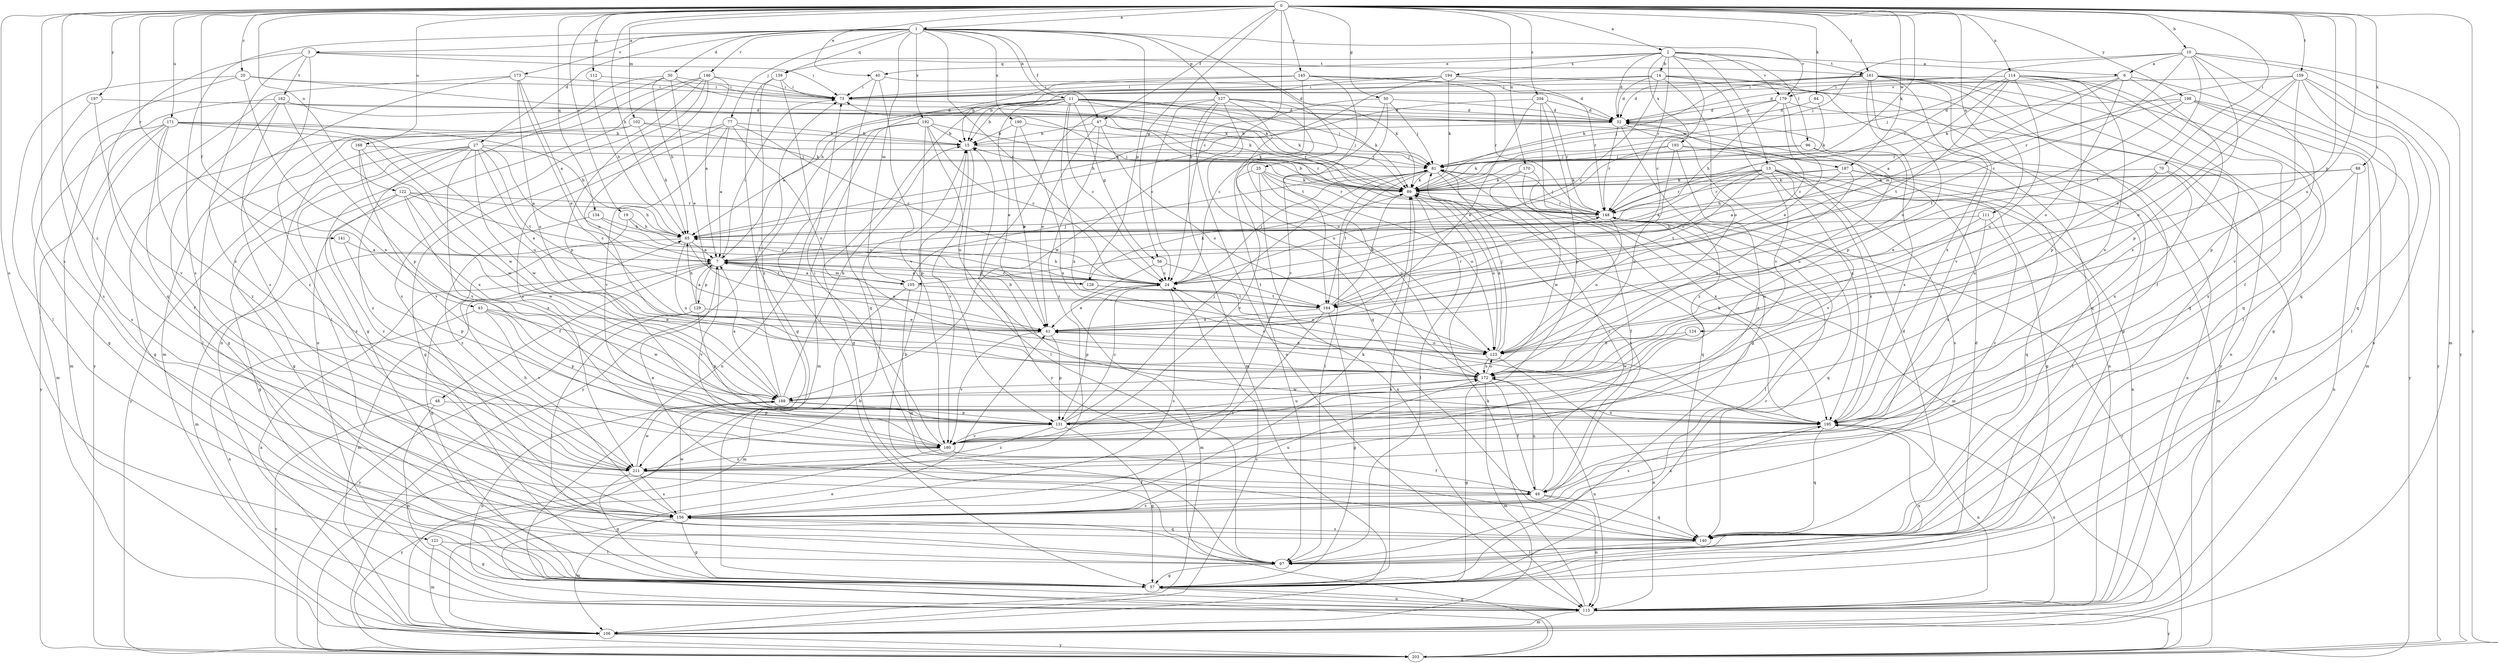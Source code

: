strict digraph  {
0;
1;
2;
3;
6;
7;
10;
11;
13;
14;
15;
19;
20;
24;
25;
27;
30;
32;
40;
41;
43;
47;
48;
49;
50;
56;
57;
65;
70;
73;
77;
81;
84;
88;
89;
96;
97;
102;
105;
106;
111;
112;
114;
115;
121;
122;
123;
124;
127;
128;
129;
131;
134;
139;
140;
141;
145;
146;
148;
156;
159;
161;
162;
164;
168;
170;
171;
172;
173;
179;
180;
187;
188;
190;
192;
193;
194;
195;
197;
198;
203;
204;
211;
0 -> 1  [label=a];
0 -> 2  [label=a];
0 -> 10  [label=b];
0 -> 19  [label=c];
0 -> 20  [label=c];
0 -> 24  [label=c];
0 -> 40  [label=e];
0 -> 43  [label=f];
0 -> 47  [label=f];
0 -> 50  [label=g];
0 -> 56  [label=g];
0 -> 65  [label=h];
0 -> 70  [label=i];
0 -> 84  [label=k];
0 -> 88  [label=k];
0 -> 89  [label=k];
0 -> 102  [label=m];
0 -> 111  [label=n];
0 -> 112  [label=n];
0 -> 114  [label=n];
0 -> 121  [label=o];
0 -> 122  [label=o];
0 -> 124  [label=p];
0 -> 134  [label=q];
0 -> 141  [label=r];
0 -> 145  [label=r];
0 -> 156  [label=s];
0 -> 159  [label=t];
0 -> 161  [label=t];
0 -> 168  [label=u];
0 -> 170  [label=u];
0 -> 171  [label=u];
0 -> 172  [label=u];
0 -> 187  [label=w];
0 -> 197  [label=y];
0 -> 198  [label=y];
0 -> 203  [label=y];
0 -> 204  [label=z];
0 -> 211  [label=z];
1 -> 3  [label=a];
1 -> 11  [label=b];
1 -> 24  [label=c];
1 -> 25  [label=d];
1 -> 27  [label=d];
1 -> 30  [label=d];
1 -> 47  [label=f];
1 -> 77  [label=j];
1 -> 105  [label=m];
1 -> 127  [label=p];
1 -> 128  [label=p];
1 -> 139  [label=q];
1 -> 146  [label=r];
1 -> 156  [label=s];
1 -> 173  [label=v];
1 -> 179  [label=v];
1 -> 190  [label=x];
1 -> 192  [label=x];
2 -> 6  [label=a];
2 -> 13  [label=b];
2 -> 14  [label=b];
2 -> 24  [label=c];
2 -> 32  [label=d];
2 -> 40  [label=e];
2 -> 96  [label=l];
2 -> 139  [label=q];
2 -> 148  [label=r];
2 -> 161  [label=t];
2 -> 179  [label=v];
2 -> 193  [label=x];
2 -> 194  [label=x];
3 -> 73  [label=i];
3 -> 140  [label=q];
3 -> 156  [label=s];
3 -> 161  [label=t];
3 -> 162  [label=t];
3 -> 211  [label=z];
6 -> 89  [label=k];
6 -> 105  [label=m];
6 -> 123  [label=o];
6 -> 179  [label=v];
6 -> 180  [label=v];
6 -> 195  [label=x];
7 -> 24  [label=c];
7 -> 41  [label=e];
7 -> 48  [label=f];
7 -> 73  [label=i];
7 -> 105  [label=m];
7 -> 106  [label=m];
7 -> 128  [label=p];
7 -> 129  [label=p];
7 -> 180  [label=v];
10 -> 6  [label=a];
10 -> 24  [label=c];
10 -> 81  [label=j];
10 -> 106  [label=m];
10 -> 131  [label=p];
10 -> 140  [label=q];
10 -> 148  [label=r];
10 -> 164  [label=t];
10 -> 203  [label=y];
11 -> 7  [label=a];
11 -> 15  [label=b];
11 -> 24  [label=c];
11 -> 32  [label=d];
11 -> 41  [label=e];
11 -> 56  [label=g];
11 -> 57  [label=g];
11 -> 81  [label=j];
11 -> 89  [label=k];
11 -> 106  [label=m];
11 -> 148  [label=r];
11 -> 187  [label=w];
11 -> 195  [label=x];
13 -> 7  [label=a];
13 -> 24  [label=c];
13 -> 89  [label=k];
13 -> 97  [label=l];
13 -> 115  [label=n];
13 -> 148  [label=r];
13 -> 156  [label=s];
13 -> 164  [label=t];
13 -> 180  [label=v];
13 -> 195  [label=x];
14 -> 15  [label=b];
14 -> 24  [label=c];
14 -> 32  [label=d];
14 -> 73  [label=i];
14 -> 123  [label=o];
14 -> 140  [label=q];
14 -> 180  [label=v];
14 -> 203  [label=y];
15 -> 81  [label=j];
15 -> 97  [label=l];
15 -> 180  [label=v];
19 -> 24  [label=c];
19 -> 65  [label=h];
19 -> 106  [label=m];
20 -> 73  [label=i];
20 -> 89  [label=k];
20 -> 97  [label=l];
20 -> 156  [label=s];
20 -> 195  [label=x];
24 -> 41  [label=e];
24 -> 65  [label=h];
24 -> 81  [label=j];
24 -> 131  [label=p];
24 -> 156  [label=s];
25 -> 89  [label=k];
25 -> 115  [label=n];
25 -> 123  [label=o];
25 -> 148  [label=r];
25 -> 172  [label=u];
25 -> 180  [label=v];
27 -> 7  [label=a];
27 -> 41  [label=e];
27 -> 57  [label=g];
27 -> 81  [label=j];
27 -> 156  [label=s];
27 -> 164  [label=t];
27 -> 180  [label=v];
27 -> 188  [label=w];
27 -> 203  [label=y];
27 -> 211  [label=z];
30 -> 41  [label=e];
30 -> 65  [label=h];
30 -> 73  [label=i];
30 -> 89  [label=k];
30 -> 97  [label=l];
30 -> 115  [label=n];
32 -> 15  [label=b];
32 -> 115  [label=n];
32 -> 148  [label=r];
32 -> 195  [label=x];
32 -> 211  [label=z];
40 -> 73  [label=i];
40 -> 89  [label=k];
40 -> 140  [label=q];
40 -> 180  [label=v];
41 -> 123  [label=o];
41 -> 131  [label=p];
41 -> 180  [label=v];
43 -> 41  [label=e];
43 -> 115  [label=n];
43 -> 131  [label=p];
43 -> 180  [label=v];
43 -> 188  [label=w];
47 -> 15  [label=b];
47 -> 41  [label=e];
47 -> 89  [label=k];
47 -> 123  [label=o];
47 -> 148  [label=r];
47 -> 211  [label=z];
48 -> 115  [label=n];
48 -> 131  [label=p];
48 -> 203  [label=y];
49 -> 7  [label=a];
49 -> 81  [label=j];
49 -> 115  [label=n];
49 -> 140  [label=q];
49 -> 156  [label=s];
49 -> 172  [label=u];
50 -> 24  [label=c];
50 -> 32  [label=d];
50 -> 81  [label=j];
50 -> 180  [label=v];
50 -> 188  [label=w];
56 -> 24  [label=c];
56 -> 106  [label=m];
56 -> 164  [label=t];
57 -> 89  [label=k];
57 -> 115  [label=n];
57 -> 148  [label=r];
57 -> 195  [label=x];
65 -> 7  [label=a];
65 -> 57  [label=g];
65 -> 164  [label=t];
65 -> 172  [label=u];
70 -> 41  [label=e];
70 -> 57  [label=g];
70 -> 89  [label=k];
70 -> 172  [label=u];
70 -> 195  [label=x];
73 -> 32  [label=d];
77 -> 7  [label=a];
77 -> 15  [label=b];
77 -> 24  [label=c];
77 -> 57  [label=g];
77 -> 123  [label=o];
77 -> 180  [label=v];
77 -> 211  [label=z];
81 -> 89  [label=k];
81 -> 97  [label=l];
81 -> 140  [label=q];
81 -> 156  [label=s];
81 -> 164  [label=t];
81 -> 195  [label=x];
84 -> 32  [label=d];
84 -> 89  [label=k];
88 -> 7  [label=a];
88 -> 89  [label=k];
88 -> 115  [label=n];
88 -> 195  [label=x];
89 -> 15  [label=b];
89 -> 97  [label=l];
89 -> 123  [label=o];
89 -> 148  [label=r];
96 -> 81  [label=j];
96 -> 89  [label=k];
96 -> 172  [label=u];
96 -> 195  [label=x];
97 -> 15  [label=b];
97 -> 32  [label=d];
97 -> 57  [label=g];
102 -> 15  [label=b];
102 -> 57  [label=g];
102 -> 65  [label=h];
102 -> 89  [label=k];
102 -> 97  [label=l];
105 -> 7  [label=a];
105 -> 81  [label=j];
105 -> 106  [label=m];
105 -> 140  [label=q];
105 -> 164  [label=t];
106 -> 7  [label=a];
106 -> 24  [label=c];
106 -> 203  [label=y];
111 -> 65  [label=h];
111 -> 172  [label=u];
111 -> 195  [label=x];
111 -> 211  [label=z];
112 -> 65  [label=h];
112 -> 73  [label=i];
114 -> 7  [label=a];
114 -> 32  [label=d];
114 -> 49  [label=f];
114 -> 73  [label=i];
114 -> 81  [label=j];
114 -> 131  [label=p];
114 -> 140  [label=q];
114 -> 164  [label=t];
114 -> 172  [label=u];
114 -> 195  [label=x];
115 -> 57  [label=g];
115 -> 89  [label=k];
115 -> 106  [label=m];
115 -> 195  [label=x];
115 -> 203  [label=y];
121 -> 57  [label=g];
121 -> 97  [label=l];
121 -> 106  [label=m];
122 -> 24  [label=c];
122 -> 57  [label=g];
122 -> 65  [label=h];
122 -> 148  [label=r];
122 -> 188  [label=w];
122 -> 195  [label=x];
122 -> 211  [label=z];
123 -> 41  [label=e];
123 -> 81  [label=j];
123 -> 89  [label=k];
123 -> 115  [label=n];
123 -> 172  [label=u];
124 -> 123  [label=o];
124 -> 188  [label=w];
127 -> 24  [label=c];
127 -> 32  [label=d];
127 -> 89  [label=k];
127 -> 106  [label=m];
127 -> 115  [label=n];
127 -> 123  [label=o];
127 -> 140  [label=q];
127 -> 172  [label=u];
127 -> 203  [label=y];
128 -> 7  [label=a];
128 -> 89  [label=k];
128 -> 123  [label=o];
128 -> 164  [label=t];
129 -> 7  [label=a];
129 -> 41  [label=e];
129 -> 65  [label=h];
129 -> 97  [label=l];
129 -> 131  [label=p];
129 -> 203  [label=y];
131 -> 24  [label=c];
131 -> 57  [label=g];
131 -> 81  [label=j];
131 -> 172  [label=u];
131 -> 180  [label=v];
131 -> 211  [label=z];
134 -> 24  [label=c];
134 -> 65  [label=h];
134 -> 211  [label=z];
139 -> 57  [label=g];
139 -> 73  [label=i];
139 -> 97  [label=l];
139 -> 211  [label=z];
140 -> 32  [label=d];
140 -> 97  [label=l];
140 -> 156  [label=s];
141 -> 7  [label=a];
141 -> 131  [label=p];
145 -> 32  [label=d];
145 -> 65  [label=h];
145 -> 73  [label=i];
145 -> 97  [label=l];
145 -> 148  [label=r];
145 -> 164  [label=t];
146 -> 7  [label=a];
146 -> 57  [label=g];
146 -> 73  [label=i];
146 -> 115  [label=n];
146 -> 131  [label=p];
146 -> 156  [label=s];
146 -> 172  [label=u];
148 -> 65  [label=h];
148 -> 73  [label=i];
148 -> 81  [label=j];
148 -> 97  [label=l];
148 -> 123  [label=o];
148 -> 140  [label=q];
156 -> 57  [label=g];
156 -> 65  [label=h];
156 -> 89  [label=k];
156 -> 106  [label=m];
156 -> 140  [label=q];
156 -> 172  [label=u];
156 -> 188  [label=w];
156 -> 195  [label=x];
159 -> 41  [label=e];
159 -> 73  [label=i];
159 -> 115  [label=n];
159 -> 123  [label=o];
159 -> 131  [label=p];
159 -> 140  [label=q];
159 -> 148  [label=r];
159 -> 203  [label=y];
161 -> 32  [label=d];
161 -> 49  [label=f];
161 -> 57  [label=g];
161 -> 73  [label=i];
161 -> 89  [label=k];
161 -> 97  [label=l];
161 -> 123  [label=o];
161 -> 131  [label=p];
161 -> 140  [label=q];
161 -> 180  [label=v];
161 -> 195  [label=x];
162 -> 32  [label=d];
162 -> 57  [label=g];
162 -> 89  [label=k];
162 -> 106  [label=m];
162 -> 131  [label=p];
162 -> 211  [label=z];
164 -> 41  [label=e];
164 -> 57  [label=g];
164 -> 89  [label=k];
164 -> 148  [label=r];
164 -> 156  [label=s];
168 -> 81  [label=j];
168 -> 180  [label=v];
168 -> 188  [label=w];
168 -> 195  [label=x];
170 -> 49  [label=f];
170 -> 89  [label=k];
170 -> 106  [label=m];
170 -> 188  [label=w];
171 -> 15  [label=b];
171 -> 49  [label=f];
171 -> 65  [label=h];
171 -> 106  [label=m];
171 -> 156  [label=s];
171 -> 172  [label=u];
171 -> 188  [label=w];
171 -> 203  [label=y];
171 -> 211  [label=z];
172 -> 24  [label=c];
172 -> 49  [label=f];
172 -> 57  [label=g];
172 -> 106  [label=m];
172 -> 115  [label=n];
172 -> 123  [label=o];
172 -> 188  [label=w];
173 -> 7  [label=a];
173 -> 41  [label=e];
173 -> 73  [label=i];
173 -> 106  [label=m];
173 -> 172  [label=u];
173 -> 203  [label=y];
179 -> 24  [label=c];
179 -> 32  [label=d];
179 -> 41  [label=e];
179 -> 65  [label=h];
179 -> 81  [label=j];
179 -> 115  [label=n];
180 -> 49  [label=f];
180 -> 73  [label=i];
180 -> 203  [label=y];
180 -> 211  [label=z];
187 -> 65  [label=h];
187 -> 89  [label=k];
187 -> 106  [label=m];
187 -> 140  [label=q];
187 -> 148  [label=r];
187 -> 172  [label=u];
188 -> 7  [label=a];
188 -> 15  [label=b];
188 -> 73  [label=i];
188 -> 115  [label=n];
188 -> 131  [label=p];
188 -> 195  [label=x];
190 -> 15  [label=b];
190 -> 41  [label=e];
190 -> 81  [label=j];
190 -> 195  [label=x];
192 -> 15  [label=b];
192 -> 24  [label=c];
192 -> 89  [label=k];
192 -> 115  [label=n];
192 -> 131  [label=p];
192 -> 172  [label=u];
192 -> 203  [label=y];
193 -> 24  [label=c];
193 -> 57  [label=g];
193 -> 81  [label=j];
193 -> 115  [label=n];
193 -> 172  [label=u];
193 -> 211  [label=z];
194 -> 15  [label=b];
194 -> 57  [label=g];
194 -> 65  [label=h];
194 -> 73  [label=i];
194 -> 89  [label=k];
194 -> 148  [label=r];
195 -> 15  [label=b];
195 -> 89  [label=k];
195 -> 115  [label=n];
195 -> 140  [label=q];
195 -> 156  [label=s];
197 -> 32  [label=d];
197 -> 57  [label=g];
197 -> 180  [label=v];
198 -> 32  [label=d];
198 -> 97  [label=l];
198 -> 106  [label=m];
198 -> 148  [label=r];
198 -> 164  [label=t];
198 -> 203  [label=y];
203 -> 15  [label=b];
203 -> 41  [label=e];
203 -> 148  [label=r];
204 -> 32  [label=d];
204 -> 41  [label=e];
204 -> 57  [label=g];
204 -> 65  [label=h];
204 -> 131  [label=p];
204 -> 148  [label=r];
211 -> 49  [label=f];
211 -> 57  [label=g];
211 -> 156  [label=s];
211 -> 188  [label=w];
}
